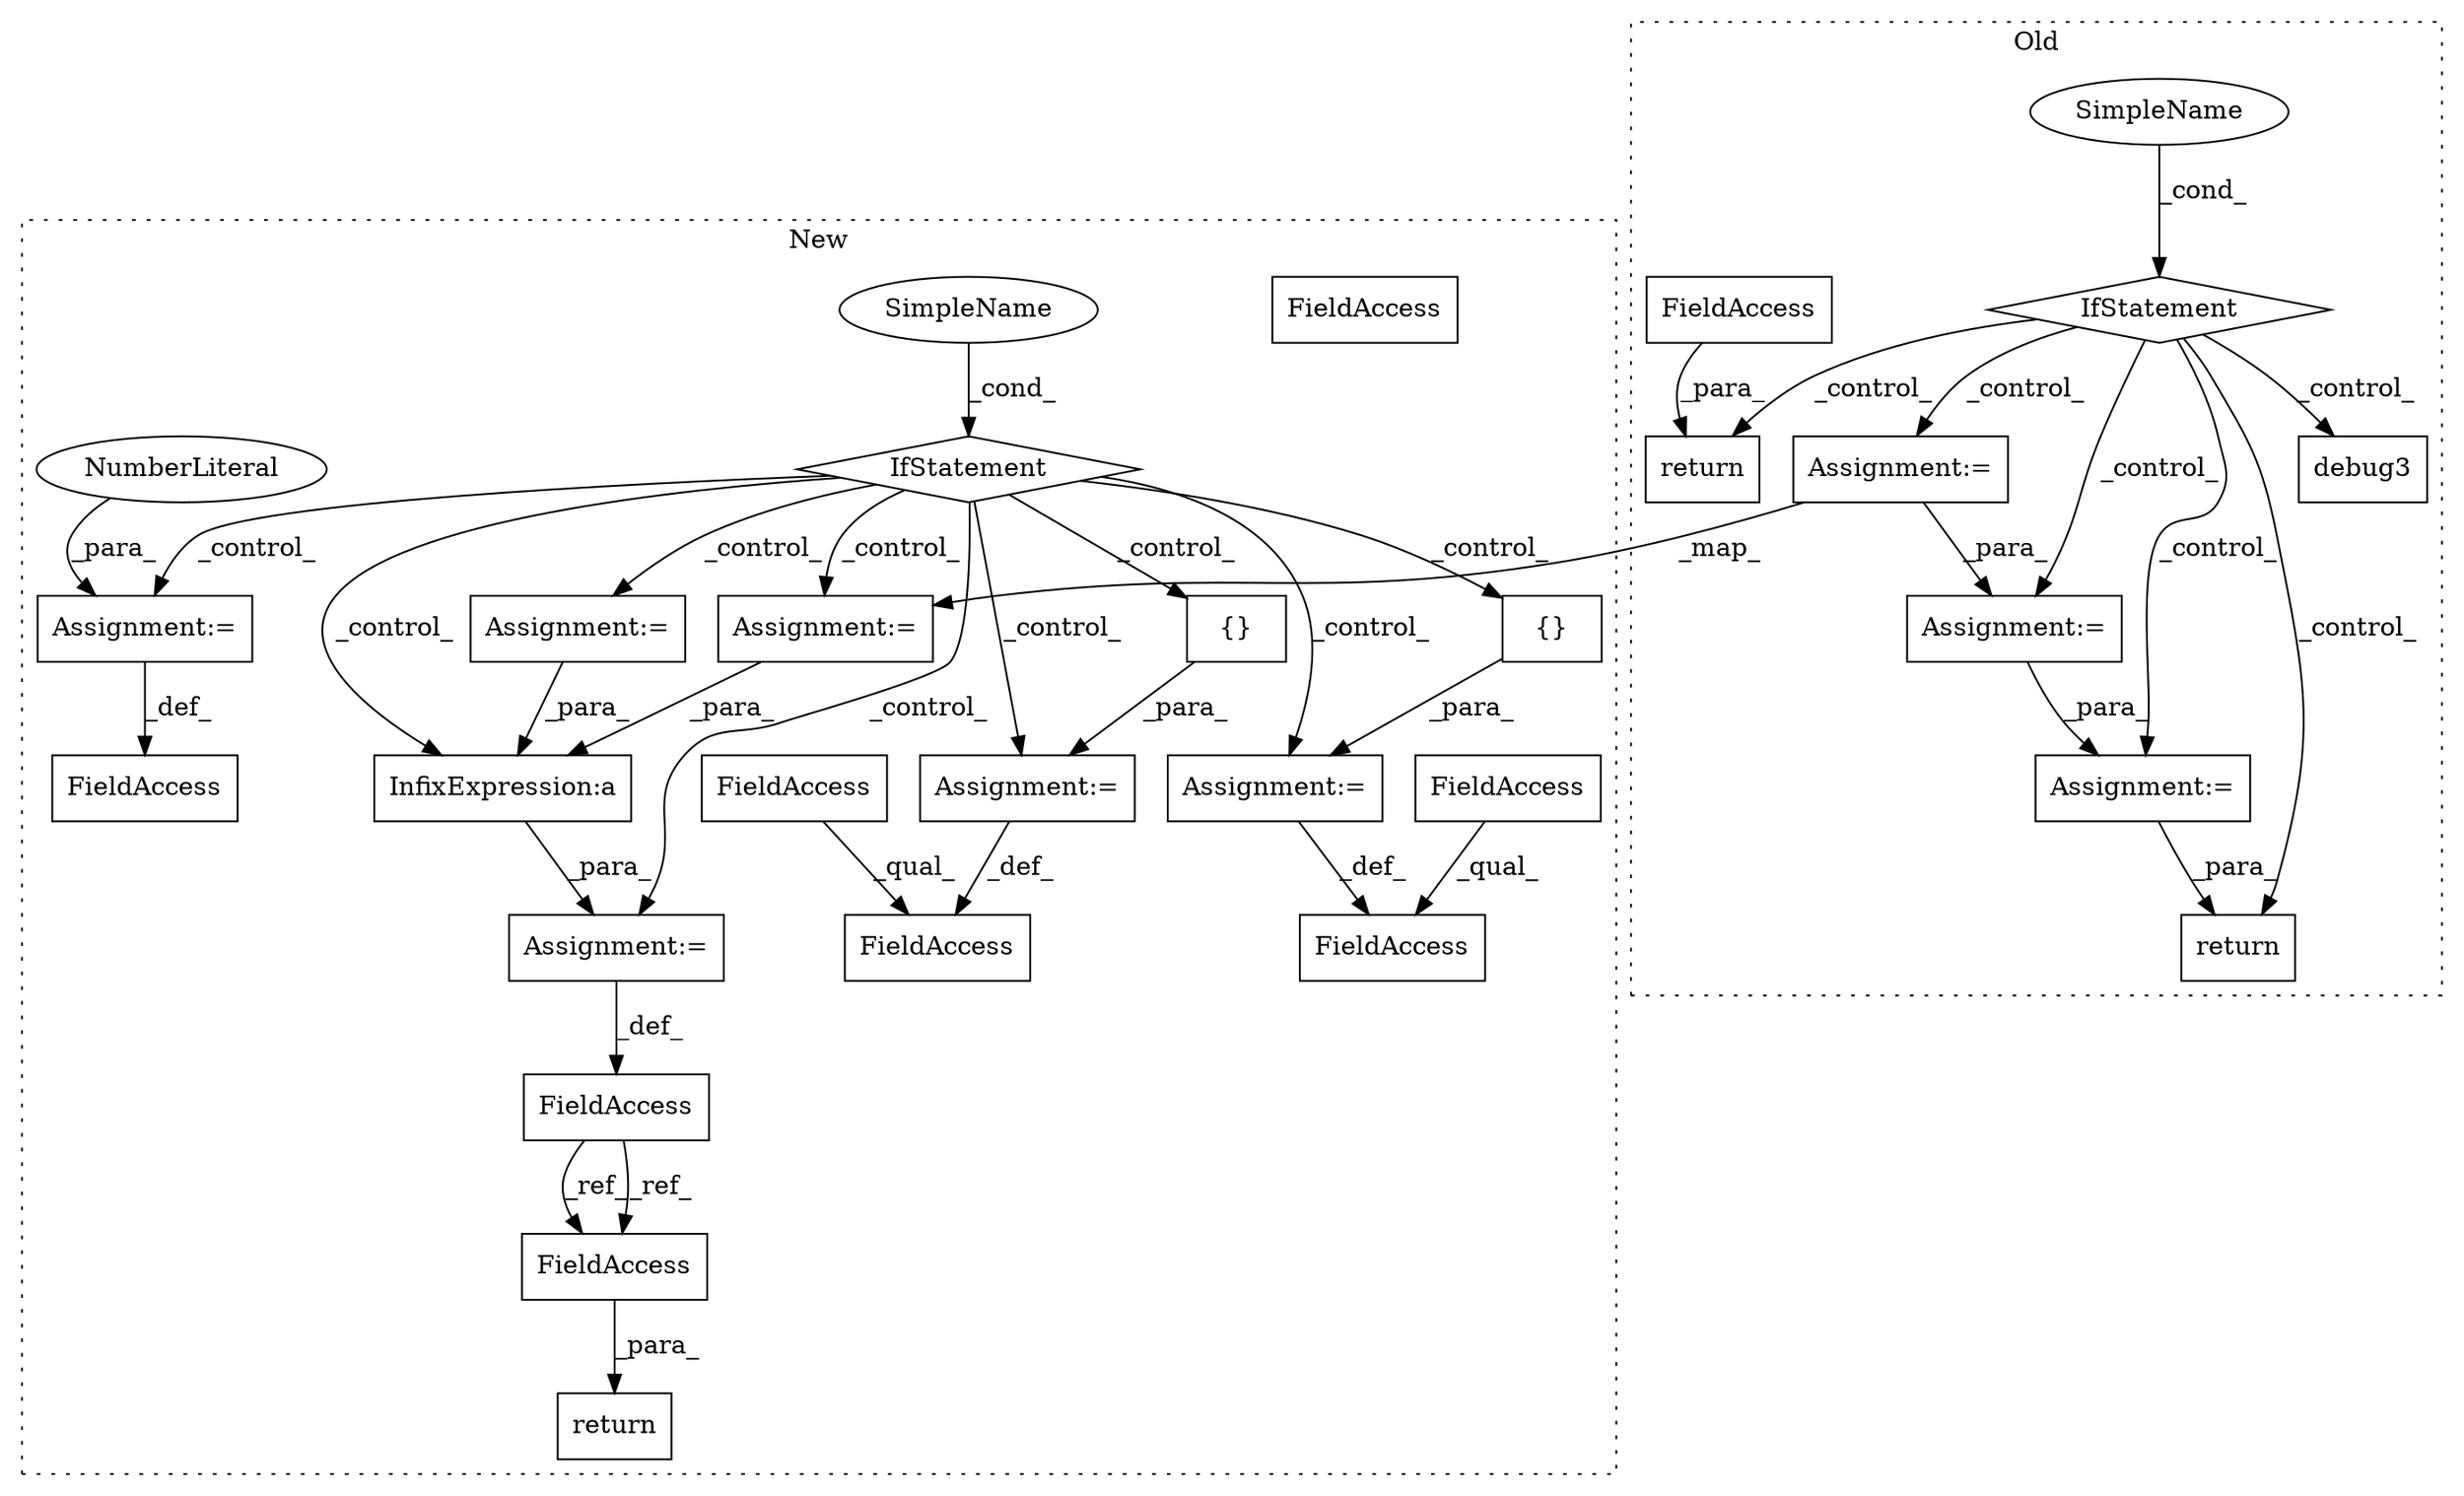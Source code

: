 digraph G {
subgraph cluster0 {
1 [label="debug3" a="32" s="18895" l="8" shape="box"];
3 [label="SimpleName" a="42" s="" l="" shape="ellipse"];
4 [label="return" a="41" s="19814" l="7" shape="box"];
5 [label="FieldAccess" a="22" s="19821" l="9" shape="box"];
9 [label="IfStatement" a="25" s="18790,18878" l="4,2" shape="diamond"];
18 [label="Assignment:=" a="7" s="19130" l="1" shape="box"];
24 [label="Assignment:=" a="7" s="19554" l="2" shape="box"];
25 [label="Assignment:=" a="7" s="19609" l="2" shape="box"];
29 [label="return" a="41" s="19742" l="7" shape="box"];
label = "Old";
style="dotted";
}
subgraph cluster1 {
2 [label="{}" a="4" s="16627" l="2" shape="box"];
6 [label="FieldAccess" a="22" s="16590" l="19" shape="box"];
7 [label="FieldAccess" a="22" s="16590" l="9" shape="box"];
8 [label="IfStatement" a="25" s="16082,16104" l="4,2" shape="diamond"];
10 [label="InfixExpression:a" a="27" s="16489" l="3" shape="box"];
11 [label="FieldAccess" a="22" s="16659" l="14" shape="box"];
12 [label="FieldAccess" a="22" s="16704" l="14" shape="box"];
13 [label="{}" a="4" s="16580" l="2" shape="box"];
14 [label="FieldAccess" a="22" s="16543" l="19" shape="box"];
15 [label="FieldAccess" a="22" s="16543" l="9" shape="box"];
16 [label="SimpleName" a="42" s="" l="" shape="ellipse"];
17 [label="Assignment:=" a="7" s="16258" l="1" shape="box"];
19 [label="Assignment:=" a="7" s="16124" l="1" shape="box"];
20 [label="Assignment:=" a="7" s="16609" l="1" shape="box"];
21 [label="Assignment:=" a="7" s="16533" l="1" shape="box"];
22 [label="FieldAccess" a="22" s="16520" l="13" shape="box"];
23 [label="NumberLiteral" a="34" s="16534" l="1" shape="ellipse"];
26 [label="Assignment:=" a="7" s="16562" l="1" shape="box"];
27 [label="Assignment:=" a="7" s="16673" l="1" shape="box"];
28 [label="return" a="41" s="16697" l="7" shape="box"];
30 [label="FieldAccess" a="22" s="16704" l="14" shape="box"];
label = "New";
style="dotted";
}
2 -> 20 [label="_para_"];
3 -> 9 [label="_cond_"];
5 -> 4 [label="_para_"];
7 -> 6 [label="_qual_"];
8 -> 17 [label="_control_"];
8 -> 10 [label="_control_"];
8 -> 26 [label="_control_"];
8 -> 2 [label="_control_"];
8 -> 21 [label="_control_"];
8 -> 27 [label="_control_"];
8 -> 13 [label="_control_"];
8 -> 20 [label="_control_"];
8 -> 19 [label="_control_"];
9 -> 1 [label="_control_"];
9 -> 29 [label="_control_"];
9 -> 4 [label="_control_"];
9 -> 25 [label="_control_"];
9 -> 18 [label="_control_"];
9 -> 24 [label="_control_"];
10 -> 27 [label="_para_"];
11 -> 30 [label="_ref_"];
11 -> 30 [label="_ref_"];
13 -> 26 [label="_para_"];
15 -> 14 [label="_qual_"];
16 -> 8 [label="_cond_"];
17 -> 10 [label="_para_"];
18 -> 24 [label="_para_"];
18 -> 17 [label="_map_"];
19 -> 10 [label="_para_"];
20 -> 6 [label="_def_"];
21 -> 22 [label="_def_"];
23 -> 21 [label="_para_"];
24 -> 25 [label="_para_"];
25 -> 29 [label="_para_"];
26 -> 14 [label="_def_"];
27 -> 11 [label="_def_"];
30 -> 28 [label="_para_"];
}